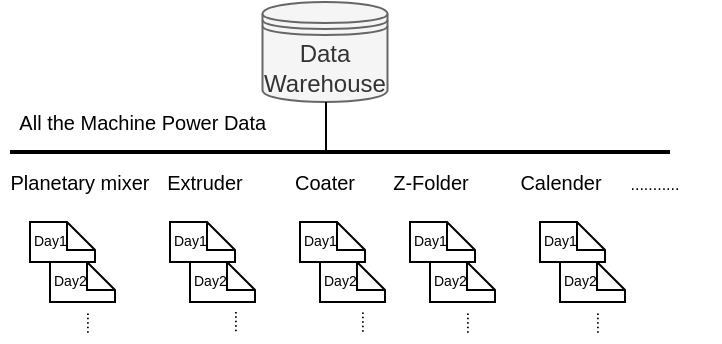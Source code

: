 <mxfile version="12.8.8" type="github">
  <diagram id="1Im3KlK5a-fqZDYA9Dqj" name="Page-1">
    <mxGraphModel dx="724" dy="562" grid="1" gridSize="10" guides="1" tooltips="1" connect="1" arrows="1" fold="1" page="1" pageScale="1" pageWidth="827" pageHeight="1169" math="0" shadow="0">
      <root>
        <mxCell id="0" />
        <mxCell id="1" parent="0" />
        <mxCell id="hU9EMZwozgbWL7tR4kAy-1" value="&lt;font style=&quot;font-size: 12px&quot;&gt;Data Warehouse&lt;/font&gt;" style="shape=datastore;whiteSpace=wrap;html=1;fillColor=#f5f5f5;strokeColor=#666666;fontColor=#333333;" parent="1" vertex="1">
          <mxGeometry x="276.25" y="170" width="62.5" height="50" as="geometry" />
        </mxCell>
        <mxCell id="hU9EMZwozgbWL7tR4kAy-4" value="" style="line;strokeWidth=2;html=1;" parent="1" vertex="1">
          <mxGeometry x="150" y="240" width="330" height="10" as="geometry" />
        </mxCell>
        <mxCell id="hU9EMZwozgbWL7tR4kAy-7" value="&lt;font style=&quot;font-size: 10px&quot;&gt;Planetary mixer&lt;/font&gt;" style="text;html=1;strokeColor=none;fillColor=none;align=center;verticalAlign=middle;whiteSpace=wrap;rounded=0;" parent="1" vertex="1">
          <mxGeometry x="145" y="250" width="80" height="20" as="geometry" />
        </mxCell>
        <mxCell id="hU9EMZwozgbWL7tR4kAy-8" value="&lt;font style=&quot;font-size: 10px&quot;&gt;Extruder&lt;/font&gt;" style="text;html=1;strokeColor=none;fillColor=none;align=center;verticalAlign=middle;whiteSpace=wrap;rounded=0;" parent="1" vertex="1">
          <mxGeometry x="215" y="250" width="65" height="20" as="geometry" />
        </mxCell>
        <mxCell id="v0OCro6Ifw9SWb6VOsAM-2" value="" style="edgeStyle=orthogonalEdgeStyle;rounded=0;orthogonalLoop=1;jettySize=auto;html=1;endArrow=none;endFill=0;exitX=0.474;exitY=0.5;exitDx=0;exitDy=0;exitPerimeter=0;" parent="1" source="hU9EMZwozgbWL7tR4kAy-4" target="hU9EMZwozgbWL7tR4kAy-1" edge="1">
          <mxGeometry relative="1" as="geometry">
            <mxPoint x="308" y="240" as="sourcePoint" />
            <Array as="points">
              <mxPoint x="308" y="245" />
            </Array>
          </mxGeometry>
        </mxCell>
        <mxCell id="hU9EMZwozgbWL7tR4kAy-9" value="&lt;font style=&quot;font-size: 10px&quot;&gt;Coater&lt;/font&gt;" style="text;html=1;strokeColor=none;fillColor=none;align=center;verticalAlign=middle;whiteSpace=wrap;rounded=0;" parent="1" vertex="1">
          <mxGeometry x="275" y="250" width="65" height="20" as="geometry" />
        </mxCell>
        <mxCell id="hU9EMZwozgbWL7tR4kAy-10" value="&lt;font style=&quot;font-size: 10px&quot;&gt;Z-Folder&lt;/font&gt;" style="text;html=1;strokeColor=none;fillColor=none;align=center;verticalAlign=middle;whiteSpace=wrap;rounded=0;" parent="1" vertex="1">
          <mxGeometry x="327.5" y="250" width="65" height="20" as="geometry" />
        </mxCell>
        <mxCell id="hU9EMZwozgbWL7tR4kAy-11" value="&lt;font style=&quot;font-size: 10px&quot;&gt;Calender&lt;/font&gt;" style="text;html=1;strokeColor=none;fillColor=none;align=center;verticalAlign=middle;whiteSpace=wrap;rounded=0;" parent="1" vertex="1">
          <mxGeometry x="392.5" y="250" width="65" height="20" as="geometry" />
        </mxCell>
        <mxCell id="hU9EMZwozgbWL7tR4kAy-13" value="&lt;font style=&quot;font-size: 7px&quot;&gt;Day1&lt;/font&gt;" style="shape=note;whiteSpace=wrap;html=1;size=14;verticalAlign=top;align=left;spacingTop=-6;" parent="1" vertex="1">
          <mxGeometry x="160" y="280" width="32.5" height="20" as="geometry" />
        </mxCell>
        <mxCell id="hU9EMZwozgbWL7tR4kAy-14" value="&lt;span style=&quot;font-size: 8px&quot;&gt;...........&lt;/span&gt;" style="text;html=1;strokeColor=none;fillColor=none;align=center;verticalAlign=middle;whiteSpace=wrap;rounded=0;" parent="1" vertex="1">
          <mxGeometry x="440" y="250" width="65" height="20" as="geometry" />
        </mxCell>
        <mxCell id="hU9EMZwozgbWL7tR4kAy-16" value="&lt;font style=&quot;font-size: 7px&quot;&gt;Day2&lt;/font&gt;" style="shape=note;whiteSpace=wrap;html=1;size=14;verticalAlign=top;align=left;spacingTop=-6;" parent="1" vertex="1">
          <mxGeometry x="170" y="300" width="32.5" height="20" as="geometry" />
        </mxCell>
        <mxCell id="hU9EMZwozgbWL7tR4kAy-17" value="&lt;span style=&quot;font-size: 8px&quot;&gt;.....&lt;/span&gt;" style="text;html=1;strokeColor=none;fillColor=none;align=center;verticalAlign=middle;whiteSpace=wrap;rounded=0;rotation=90;" parent="1" vertex="1">
          <mxGeometry x="182.5" y="320" width="20" height="20" as="geometry" />
        </mxCell>
        <mxCell id="hU9EMZwozgbWL7tR4kAy-18" value="&lt;font style=&quot;font-size: 7px&quot;&gt;Day1&lt;/font&gt;" style="shape=note;whiteSpace=wrap;html=1;size=14;verticalAlign=top;align=left;spacingTop=-6;" parent="1" vertex="1">
          <mxGeometry x="230" y="280" width="32.5" height="20" as="geometry" />
        </mxCell>
        <mxCell id="hU9EMZwozgbWL7tR4kAy-19" value="&lt;font style=&quot;font-size: 7px&quot;&gt;Day2&lt;/font&gt;" style="shape=note;whiteSpace=wrap;html=1;size=14;verticalAlign=top;align=left;spacingTop=-6;" parent="1" vertex="1">
          <mxGeometry x="240" y="300" width="32.5" height="20" as="geometry" />
        </mxCell>
        <mxCell id="hU9EMZwozgbWL7tR4kAy-21" value="&lt;font style=&quot;font-size: 7px&quot;&gt;Day1&lt;/font&gt;" style="shape=note;whiteSpace=wrap;html=1;size=14;verticalAlign=top;align=left;spacingTop=-6;" parent="1" vertex="1">
          <mxGeometry x="295" y="280" width="32.5" height="20" as="geometry" />
        </mxCell>
        <mxCell id="hU9EMZwozgbWL7tR4kAy-22" value="&lt;font style=&quot;font-size: 7px&quot;&gt;Day2&lt;/font&gt;" style="shape=note;whiteSpace=wrap;html=1;size=14;verticalAlign=top;align=left;spacingTop=-6;" parent="1" vertex="1">
          <mxGeometry x="305" y="300" width="32.5" height="20" as="geometry" />
        </mxCell>
        <mxCell id="hU9EMZwozgbWL7tR4kAy-24" value="&lt;font style=&quot;font-size: 7px&quot;&gt;Day1&lt;/font&gt;" style="shape=note;whiteSpace=wrap;html=1;size=14;verticalAlign=top;align=left;spacingTop=-6;" parent="1" vertex="1">
          <mxGeometry x="350" y="280" width="32.5" height="20" as="geometry" />
        </mxCell>
        <mxCell id="hU9EMZwozgbWL7tR4kAy-25" value="&lt;font style=&quot;font-size: 7px&quot;&gt;Day2&lt;/font&gt;" style="shape=note;whiteSpace=wrap;html=1;size=14;verticalAlign=top;align=left;spacingTop=-6;" parent="1" vertex="1">
          <mxGeometry x="360" y="300" width="32.5" height="20" as="geometry" />
        </mxCell>
        <mxCell id="hU9EMZwozgbWL7tR4kAy-27" value="&lt;font style=&quot;font-size: 7px&quot;&gt;Day1&lt;/font&gt;" style="shape=note;whiteSpace=wrap;html=1;size=14;verticalAlign=top;align=left;spacingTop=-6;" parent="1" vertex="1">
          <mxGeometry x="415" y="280" width="32.5" height="20" as="geometry" />
        </mxCell>
        <mxCell id="hU9EMZwozgbWL7tR4kAy-28" value="&lt;font style=&quot;font-size: 7px&quot;&gt;Day2&lt;/font&gt;" style="shape=note;whiteSpace=wrap;html=1;size=14;verticalAlign=top;align=left;spacingTop=-6;" parent="1" vertex="1">
          <mxGeometry x="425" y="300" width="32.5" height="20" as="geometry" />
        </mxCell>
        <mxCell id="hU9EMZwozgbWL7tR4kAy-31" value="&lt;font style=&quot;font-size: 10px&quot;&gt;&amp;nbsp;All the Machine Power Data&lt;/font&gt;" style="text;html=1;strokeColor=none;fillColor=none;align=center;verticalAlign=middle;whiteSpace=wrap;rounded=0;" parent="1" vertex="1">
          <mxGeometry x="150" y="220" width="130" height="20" as="geometry" />
        </mxCell>
        <mxCell id="3r2GKNmnGRtWZfUYXn1l-1" value="&lt;span style=&quot;font-size: 8px&quot;&gt;.....&lt;/span&gt;" style="text;html=1;strokeColor=none;fillColor=none;align=center;verticalAlign=middle;whiteSpace=wrap;rounded=0;rotation=90;" vertex="1" parent="1">
          <mxGeometry x="256.25" y="320" width="20" height="20" as="geometry" />
        </mxCell>
        <mxCell id="3r2GKNmnGRtWZfUYXn1l-2" value="&lt;span style=&quot;font-size: 8px&quot;&gt;.....&lt;/span&gt;" style="text;html=1;strokeColor=none;fillColor=none;align=center;verticalAlign=middle;whiteSpace=wrap;rounded=0;rotation=90;" vertex="1" parent="1">
          <mxGeometry x="320" y="320" width="20" height="20" as="geometry" />
        </mxCell>
        <mxCell id="3r2GKNmnGRtWZfUYXn1l-3" value="&lt;span style=&quot;font-size: 8px&quot;&gt;.....&lt;/span&gt;" style="text;html=1;strokeColor=none;fillColor=none;align=center;verticalAlign=middle;whiteSpace=wrap;rounded=0;rotation=90;" vertex="1" parent="1">
          <mxGeometry x="372.5" y="320" width="20" height="20" as="geometry" />
        </mxCell>
        <mxCell id="3r2GKNmnGRtWZfUYXn1l-4" value="&lt;span style=&quot;font-size: 8px&quot;&gt;.....&lt;/span&gt;" style="text;html=1;strokeColor=none;fillColor=none;align=center;verticalAlign=middle;whiteSpace=wrap;rounded=0;rotation=90;" vertex="1" parent="1">
          <mxGeometry x="437.5" y="320" width="20" height="20" as="geometry" />
        </mxCell>
      </root>
    </mxGraphModel>
  </diagram>
</mxfile>
